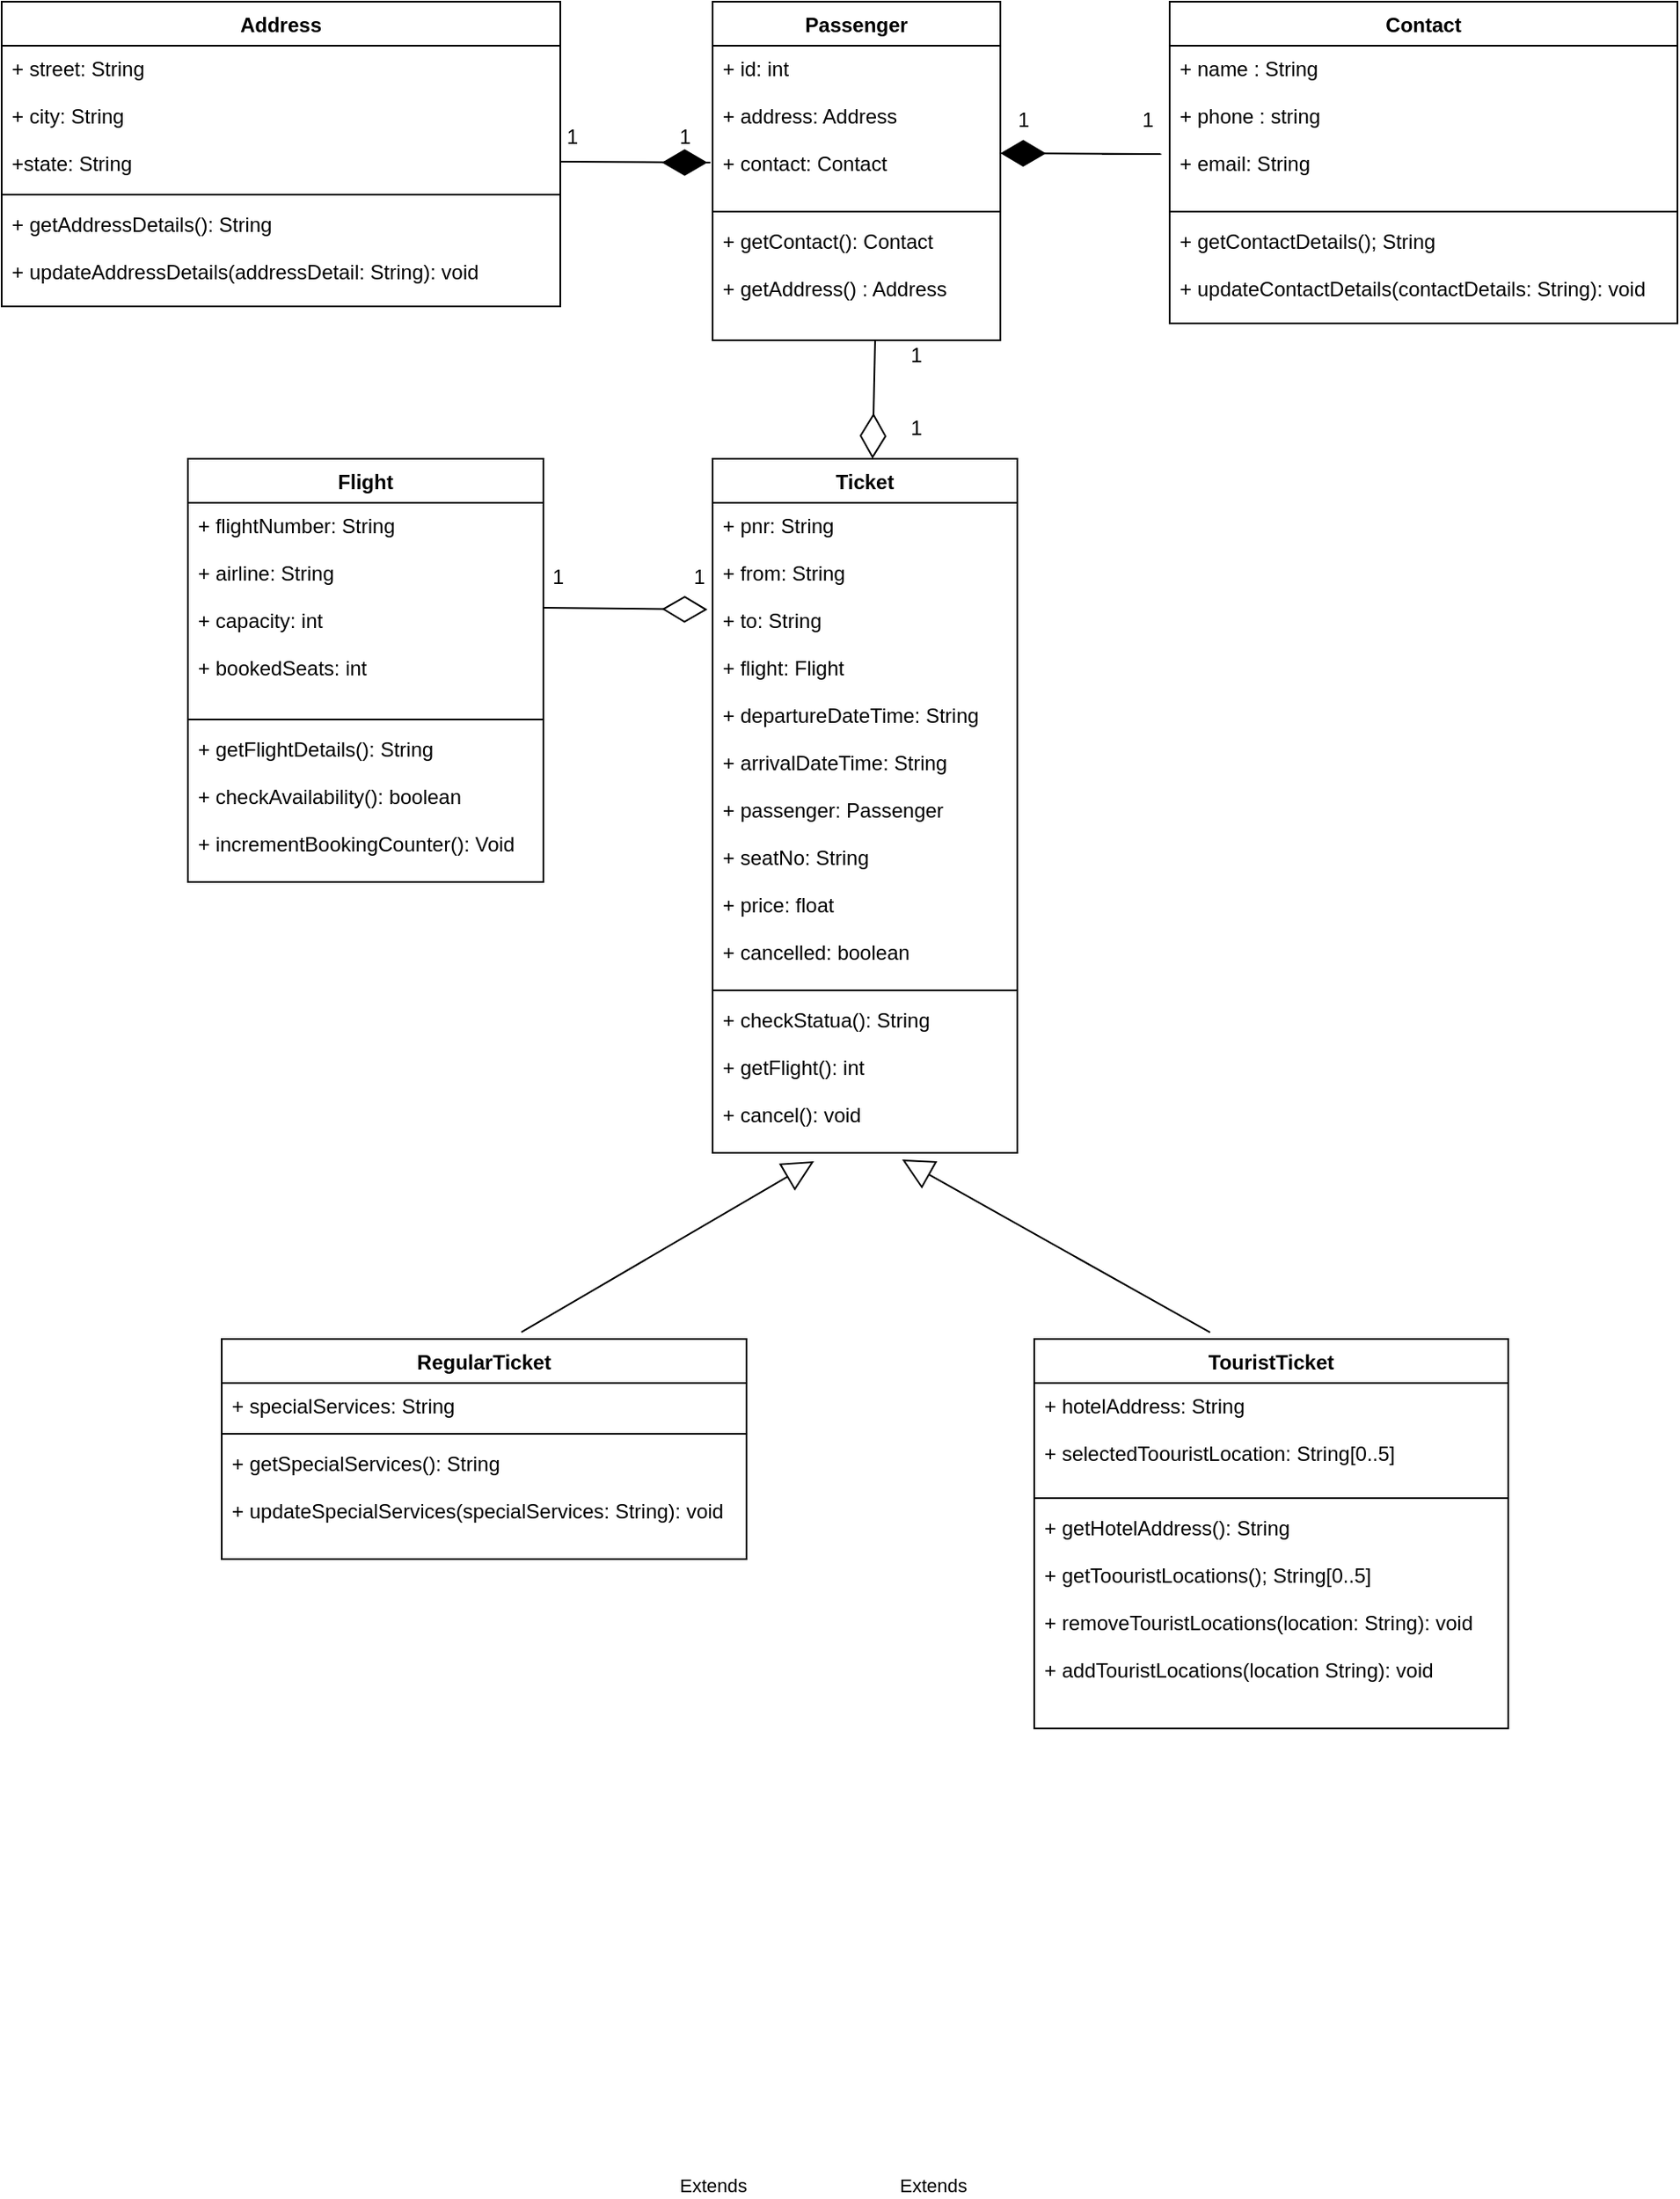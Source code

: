 <mxfile version="14.6.1" type="google"><diagram id="C5RBs43oDa-KdzZeNtuy" name="Page-1"><mxGraphModel dx="918" dy="425" grid="1" gridSize="10" guides="1" tooltips="1" connect="1" arrows="1" fold="1" page="1" pageScale="1" pageWidth="827" pageHeight="1169" math="0" shadow="0"><root><mxCell id="WIyWlLk6GJQsqaUBKTNV-0"/><mxCell id="WIyWlLk6GJQsqaUBKTNV-1" parent="WIyWlLk6GJQsqaUBKTNV-0"/><mxCell id="ctWjMH_qtp1HG3V01RNH-0" value="Address" style="swimlane;fontStyle=1;align=center;verticalAlign=top;childLayout=stackLayout;horizontal=1;startSize=26;horizontalStack=0;resizeParent=1;resizeParentMax=0;resizeLast=0;collapsible=1;marginBottom=0;" vertex="1" parent="WIyWlLk6GJQsqaUBKTNV-1"><mxGeometry x="10" y="50" width="330" height="180" as="geometry"/></mxCell><mxCell id="ctWjMH_qtp1HG3V01RNH-1" value="+ street: String&#10;&#10;+ city: String&#10;&#10;+state: String" style="text;strokeColor=none;fillColor=none;align=left;verticalAlign=top;spacingLeft=4;spacingRight=4;overflow=hidden;rotatable=0;points=[[0,0.5],[1,0.5]];portConstraint=eastwest;" vertex="1" parent="ctWjMH_qtp1HG3V01RNH-0"><mxGeometry y="26" width="330" height="84" as="geometry"/></mxCell><mxCell id="ctWjMH_qtp1HG3V01RNH-2" value="" style="line;strokeWidth=1;fillColor=none;align=left;verticalAlign=middle;spacingTop=-1;spacingLeft=3;spacingRight=3;rotatable=0;labelPosition=right;points=[];portConstraint=eastwest;" vertex="1" parent="ctWjMH_qtp1HG3V01RNH-0"><mxGeometry y="110" width="330" height="8" as="geometry"/></mxCell><mxCell id="ctWjMH_qtp1HG3V01RNH-3" value="+ getAddressDetails(): String&#10;&#10;+ updateAddressDetails(addressDetail: String): void" style="text;strokeColor=none;fillColor=none;align=left;verticalAlign=top;spacingLeft=4;spacingRight=4;overflow=hidden;rotatable=0;points=[[0,0.5],[1,0.5]];portConstraint=eastwest;" vertex="1" parent="ctWjMH_qtp1HG3V01RNH-0"><mxGeometry y="118" width="330" height="62" as="geometry"/></mxCell><mxCell id="ctWjMH_qtp1HG3V01RNH-4" value="Passenger" style="swimlane;fontStyle=1;align=center;verticalAlign=top;childLayout=stackLayout;horizontal=1;startSize=26;horizontalStack=0;resizeParent=1;resizeParentMax=0;resizeLast=0;collapsible=1;marginBottom=0;fontColor=#000000;" vertex="1" parent="WIyWlLk6GJQsqaUBKTNV-1"><mxGeometry x="430" y="50" width="170" height="200" as="geometry"/></mxCell><mxCell id="ctWjMH_qtp1HG3V01RNH-5" value="+ id: int&#10;&#10;+ address: Address&#10;&#10;+ contact: Contact" style="text;strokeColor=none;fillColor=none;align=left;verticalAlign=top;spacingLeft=4;spacingRight=4;overflow=hidden;rotatable=0;points=[[0,0.5],[1,0.5]];portConstraint=eastwest;" vertex="1" parent="ctWjMH_qtp1HG3V01RNH-4"><mxGeometry y="26" width="170" height="94" as="geometry"/></mxCell><mxCell id="ctWjMH_qtp1HG3V01RNH-6" value="" style="line;strokeWidth=1;fillColor=none;align=left;verticalAlign=middle;spacingTop=-1;spacingLeft=3;spacingRight=3;rotatable=0;labelPosition=right;points=[];portConstraint=eastwest;" vertex="1" parent="ctWjMH_qtp1HG3V01RNH-4"><mxGeometry y="120" width="170" height="8" as="geometry"/></mxCell><mxCell id="ctWjMH_qtp1HG3V01RNH-7" value="+ getContact(): Contact&#10;&#10;+ getAddress() : Address" style="text;strokeColor=none;fillColor=none;align=left;verticalAlign=top;spacingLeft=4;spacingRight=4;overflow=hidden;rotatable=0;points=[[0,0.5],[1,0.5]];portConstraint=eastwest;" vertex="1" parent="ctWjMH_qtp1HG3V01RNH-4"><mxGeometry y="128" width="170" height="72" as="geometry"/></mxCell><mxCell id="ctWjMH_qtp1HG3V01RNH-12" value="Contact" style="swimlane;fontStyle=1;align=center;verticalAlign=top;childLayout=stackLayout;horizontal=1;startSize=26;horizontalStack=0;resizeParent=1;resizeParentMax=0;resizeLast=0;collapsible=1;marginBottom=0;fontColor=#000000;" vertex="1" parent="WIyWlLk6GJQsqaUBKTNV-1"><mxGeometry x="700" y="50" width="300" height="190" as="geometry"/></mxCell><mxCell id="ctWjMH_qtp1HG3V01RNH-13" value="+ name : String&#10;&#10;+ phone : string&#10;&#10;+ email: String" style="text;strokeColor=none;fillColor=none;align=left;verticalAlign=top;spacingLeft=4;spacingRight=4;overflow=hidden;rotatable=0;points=[[0,0.5],[1,0.5]];portConstraint=eastwest;" vertex="1" parent="ctWjMH_qtp1HG3V01RNH-12"><mxGeometry y="26" width="300" height="94" as="geometry"/></mxCell><mxCell id="ctWjMH_qtp1HG3V01RNH-14" value="" style="line;strokeWidth=1;fillColor=none;align=left;verticalAlign=middle;spacingTop=-1;spacingLeft=3;spacingRight=3;rotatable=0;labelPosition=right;points=[];portConstraint=eastwest;" vertex="1" parent="ctWjMH_qtp1HG3V01RNH-12"><mxGeometry y="120" width="300" height="8" as="geometry"/></mxCell><mxCell id="ctWjMH_qtp1HG3V01RNH-15" value="+ getContactDetails(); String&#10;&#10;+ updateContactDetails(contactDetails: String): void" style="text;strokeColor=none;fillColor=none;align=left;verticalAlign=top;spacingLeft=4;spacingRight=4;overflow=hidden;rotatable=0;points=[[0,0.5],[1,0.5]];portConstraint=eastwest;" vertex="1" parent="ctWjMH_qtp1HG3V01RNH-12"><mxGeometry y="128" width="300" height="62" as="geometry"/></mxCell><mxCell id="ctWjMH_qtp1HG3V01RNH-16" value="" style="endArrow=diamondThin;endFill=1;endSize=24;html=1;fontColor=#000000;exitX=1;exitY=0.815;exitDx=0;exitDy=0;exitPerimeter=0;" edge="1" parent="WIyWlLk6GJQsqaUBKTNV-1" source="ctWjMH_qtp1HG3V01RNH-1"><mxGeometry width="160" relative="1" as="geometry"><mxPoint x="350" y="144.5" as="sourcePoint"/><mxPoint x="400" y="145" as="targetPoint"/><Array as="points"><mxPoint x="430" y="145"/></Array></mxGeometry></mxCell><mxCell id="ctWjMH_qtp1HG3V01RNH-18" value="" style="endArrow=diamondThin;endFill=1;endSize=24;html=1;fontColor=#000000;exitX=1;exitY=0.815;exitDx=0;exitDy=0;exitPerimeter=0;" edge="1" parent="WIyWlLk6GJQsqaUBKTNV-1"><mxGeometry width="160" relative="1" as="geometry"><mxPoint x="660" y="140.04" as="sourcePoint"/><mxPoint x="600" y="139.5" as="targetPoint"/><Array as="points"><mxPoint x="700" y="140"/></Array></mxGeometry></mxCell><mxCell id="ctWjMH_qtp1HG3V01RNH-19" value="Ticket" style="swimlane;fontStyle=1;align=center;verticalAlign=top;childLayout=stackLayout;horizontal=1;startSize=26;horizontalStack=0;resizeParent=1;resizeParentMax=0;resizeLast=0;collapsible=1;marginBottom=0;fontColor=#000000;" vertex="1" parent="WIyWlLk6GJQsqaUBKTNV-1"><mxGeometry x="430" y="320" width="180" height="410" as="geometry"/></mxCell><mxCell id="ctWjMH_qtp1HG3V01RNH-20" value="+ pnr: String&#10;&#10;+ from: String&#10;&#10;+ to: String&#10;&#10;+ flight: Flight&#10;&#10;+ departureDateTime: String&#10;&#10;+ arrivalDateTime: String&#10;&#10;+ passenger: Passenger&#10;&#10;+ seatNo: String&#10;&#10;+ price: float&#10;&#10;+ cancelled: boolean&#10;&#10;&#10;&#10;&#10;" style="text;strokeColor=none;fillColor=none;align=left;verticalAlign=top;spacingLeft=4;spacingRight=4;overflow=hidden;rotatable=0;points=[[0,0.5],[1,0.5]];portConstraint=eastwest;" vertex="1" parent="ctWjMH_qtp1HG3V01RNH-19"><mxGeometry y="26" width="180" height="284" as="geometry"/></mxCell><mxCell id="ctWjMH_qtp1HG3V01RNH-21" value="" style="line;strokeWidth=1;fillColor=none;align=left;verticalAlign=middle;spacingTop=-1;spacingLeft=3;spacingRight=3;rotatable=0;labelPosition=right;points=[];portConstraint=eastwest;" vertex="1" parent="ctWjMH_qtp1HG3V01RNH-19"><mxGeometry y="310" width="180" height="8" as="geometry"/></mxCell><mxCell id="ctWjMH_qtp1HG3V01RNH-22" value="+ checkStatua(): String&#10;&#10;+ getFlight(): int&#10;&#10;+ cancel(): void" style="text;strokeColor=none;fillColor=none;align=left;verticalAlign=top;spacingLeft=4;spacingRight=4;overflow=hidden;rotatable=0;points=[[0,0.5],[1,0.5]];portConstraint=eastwest;" vertex="1" parent="ctWjMH_qtp1HG3V01RNH-19"><mxGeometry y="318" width="180" height="92" as="geometry"/></mxCell><mxCell id="ctWjMH_qtp1HG3V01RNH-31" value="Flight" style="swimlane;fontStyle=1;align=center;verticalAlign=top;childLayout=stackLayout;horizontal=1;startSize=26;horizontalStack=0;resizeParent=1;resizeParentMax=0;resizeLast=0;collapsible=1;marginBottom=0;fontColor=#000000;" vertex="1" parent="WIyWlLk6GJQsqaUBKTNV-1"><mxGeometry x="120" y="320" width="210" height="250" as="geometry"/></mxCell><mxCell id="ctWjMH_qtp1HG3V01RNH-32" value="+ flightNumber: String&#10;&#10;+ airline: String&#10;&#10;+ capacity: int&#10;&#10;+ bookedSeats: int" style="text;strokeColor=none;fillColor=none;align=left;verticalAlign=top;spacingLeft=4;spacingRight=4;overflow=hidden;rotatable=0;points=[[0,0.5],[1,0.5]];portConstraint=eastwest;" vertex="1" parent="ctWjMH_qtp1HG3V01RNH-31"><mxGeometry y="26" width="210" height="124" as="geometry"/></mxCell><mxCell id="ctWjMH_qtp1HG3V01RNH-33" value="" style="line;strokeWidth=1;fillColor=none;align=left;verticalAlign=middle;spacingTop=-1;spacingLeft=3;spacingRight=3;rotatable=0;labelPosition=right;points=[];portConstraint=eastwest;" vertex="1" parent="ctWjMH_qtp1HG3V01RNH-31"><mxGeometry y="150" width="210" height="8" as="geometry"/></mxCell><mxCell id="ctWjMH_qtp1HG3V01RNH-34" value="+ getFlightDetails(): String&#10;&#10;+ checkAvailability(): boolean&#10;&#10;+ incrementBookingCounter(): Void" style="text;strokeColor=none;fillColor=none;align=left;verticalAlign=top;spacingLeft=4;spacingRight=4;overflow=hidden;rotatable=0;points=[[0,0.5],[1,0.5]];portConstraint=eastwest;" vertex="1" parent="ctWjMH_qtp1HG3V01RNH-31"><mxGeometry y="158" width="210" height="92" as="geometry"/></mxCell><mxCell id="ctWjMH_qtp1HG3V01RNH-38" value="" style="endArrow=diamondThin;endFill=0;endSize=24;html=1;exitX=1;exitY=0.5;exitDx=0;exitDy=0;entryX=-0.017;entryY=0.222;entryDx=0;entryDy=0;entryPerimeter=0;" edge="1" parent="WIyWlLk6GJQsqaUBKTNV-1" source="ctWjMH_qtp1HG3V01RNH-32" target="ctWjMH_qtp1HG3V01RNH-20"><mxGeometry width="160" relative="1" as="geometry"><mxPoint x="300" y="410" as="sourcePoint"/><mxPoint x="460" y="410" as="targetPoint"/></mxGeometry></mxCell><mxCell id="ctWjMH_qtp1HG3V01RNH-41" value="" style="endArrow=diamondThin;endFill=0;endSize=24;html=1;" edge="1" parent="WIyWlLk6GJQsqaUBKTNV-1" target="ctWjMH_qtp1HG3V01RNH-19"><mxGeometry width="160" relative="1" as="geometry"><mxPoint x="526" y="250" as="sourcePoint"/><mxPoint x="590" y="360" as="targetPoint"/><Array as="points"/></mxGeometry></mxCell><mxCell id="ctWjMH_qtp1HG3V01RNH-42" value="RegularTicket" style="swimlane;fontStyle=1;align=center;verticalAlign=top;childLayout=stackLayout;horizontal=1;startSize=26;horizontalStack=0;resizeParent=1;resizeParentMax=0;resizeLast=0;collapsible=1;marginBottom=0;fontColor=#000000;" vertex="1" parent="WIyWlLk6GJQsqaUBKTNV-1"><mxGeometry x="140" y="840" width="310" height="130" as="geometry"/></mxCell><mxCell id="ctWjMH_qtp1HG3V01RNH-43" value="+ specialServices: String" style="text;strokeColor=none;fillColor=none;align=left;verticalAlign=top;spacingLeft=4;spacingRight=4;overflow=hidden;rotatable=0;points=[[0,0.5],[1,0.5]];portConstraint=eastwest;" vertex="1" parent="ctWjMH_qtp1HG3V01RNH-42"><mxGeometry y="26" width="310" height="26" as="geometry"/></mxCell><mxCell id="ctWjMH_qtp1HG3V01RNH-44" value="" style="line;strokeWidth=1;fillColor=none;align=left;verticalAlign=middle;spacingTop=-1;spacingLeft=3;spacingRight=3;rotatable=0;labelPosition=right;points=[];portConstraint=eastwest;" vertex="1" parent="ctWjMH_qtp1HG3V01RNH-42"><mxGeometry y="52" width="310" height="8" as="geometry"/></mxCell><mxCell id="ctWjMH_qtp1HG3V01RNH-45" value="+ getSpecialServices(): String&#10;&#10;+ updateSpecialServices(specialServices: String): void" style="text;strokeColor=none;fillColor=none;align=left;verticalAlign=top;spacingLeft=4;spacingRight=4;overflow=hidden;rotatable=0;points=[[0,0.5],[1,0.5]];portConstraint=eastwest;" vertex="1" parent="ctWjMH_qtp1HG3V01RNH-42"><mxGeometry y="60" width="310" height="70" as="geometry"/></mxCell><mxCell id="ctWjMH_qtp1HG3V01RNH-46" value="TouristTicket" style="swimlane;fontStyle=1;align=center;verticalAlign=top;childLayout=stackLayout;horizontal=1;startSize=26;horizontalStack=0;resizeParent=1;resizeParentMax=0;resizeLast=0;collapsible=1;marginBottom=0;fontColor=#000000;" vertex="1" parent="WIyWlLk6GJQsqaUBKTNV-1"><mxGeometry x="620" y="840" width="280" height="230" as="geometry"/></mxCell><mxCell id="ctWjMH_qtp1HG3V01RNH-47" value="+ hotelAddress: String&#10;&#10;+ selectedToouristLocation: String[0..5]" style="text;strokeColor=none;fillColor=none;align=left;verticalAlign=top;spacingLeft=4;spacingRight=4;overflow=hidden;rotatable=0;points=[[0,0.5],[1,0.5]];portConstraint=eastwest;" vertex="1" parent="ctWjMH_qtp1HG3V01RNH-46"><mxGeometry y="26" width="280" height="64" as="geometry"/></mxCell><mxCell id="ctWjMH_qtp1HG3V01RNH-48" value="" style="line;strokeWidth=1;fillColor=none;align=left;verticalAlign=middle;spacingTop=-1;spacingLeft=3;spacingRight=3;rotatable=0;labelPosition=right;points=[];portConstraint=eastwest;" vertex="1" parent="ctWjMH_qtp1HG3V01RNH-46"><mxGeometry y="90" width="280" height="8" as="geometry"/></mxCell><mxCell id="ctWjMH_qtp1HG3V01RNH-49" value="+ getHotelAddress(): String&#10;&#10;+ getToouristLocations(); String[0..5]&#10;&#10;+ removeTouristLocations(location: String): void&#10;&#10;+ addTouristLocations(location String): void" style="text;strokeColor=none;fillColor=none;align=left;verticalAlign=top;spacingLeft=4;spacingRight=4;overflow=hidden;rotatable=0;points=[[0,0.5],[1,0.5]];portConstraint=eastwest;" vertex="1" parent="ctWjMH_qtp1HG3V01RNH-46"><mxGeometry y="98" width="280" height="132" as="geometry"/></mxCell><mxCell id="ctWjMH_qtp1HG3V01RNH-58" value="Extends" style="endArrow=block;endSize=16;endFill=0;html=1;entryX=0.333;entryY=1.054;entryDx=0;entryDy=0;entryPerimeter=0;exitX=0.571;exitY=-0.031;exitDx=0;exitDy=0;exitPerimeter=0;" edge="1" parent="WIyWlLk6GJQsqaUBKTNV-1" source="ctWjMH_qtp1HG3V01RNH-42" target="ctWjMH_qtp1HG3V01RNH-22"><mxGeometry x="-1" y="-517" width="160" relative="1" as="geometry"><mxPoint x="350" y="800" as="sourcePoint"/><mxPoint x="510" y="800" as="targetPoint"/><mxPoint x="-148" y="58" as="offset"/></mxGeometry></mxCell><mxCell id="ctWjMH_qtp1HG3V01RNH-59" value="Extends" style="endArrow=block;endSize=16;endFill=0;html=1;entryX=0.622;entryY=1.043;entryDx=0;entryDy=0;entryPerimeter=0;exitX=0.371;exitY=-0.017;exitDx=0;exitDy=0;exitPerimeter=0;" edge="1" parent="WIyWlLk6GJQsqaUBKTNV-1" source="ctWjMH_qtp1HG3V01RNH-46" target="ctWjMH_qtp1HG3V01RNH-22"><mxGeometry x="-1" y="530" width="160" relative="1" as="geometry"><mxPoint x="700" y="800" as="sourcePoint"/><mxPoint x="540" y="800" as="targetPoint"/><mxPoint x="96" y="42" as="offset"/></mxGeometry></mxCell><mxCell id="ctWjMH_qtp1HG3V01RNH-60" value="1&amp;nbsp; &amp;nbsp; &amp;nbsp; &amp;nbsp; &amp;nbsp; &amp;nbsp; &amp;nbsp; &amp;nbsp; &amp;nbsp; 1" style="text;html=1;resizable=0;autosize=1;align=center;verticalAlign=middle;points=[];fillColor=none;strokeColor=none;rounded=0;fontColor=#000000;" vertex="1" parent="WIyWlLk6GJQsqaUBKTNV-1"><mxGeometry x="335" y="120" width="90" height="20" as="geometry"/></mxCell><mxCell id="ctWjMH_qtp1HG3V01RNH-62" value="1&amp;nbsp; &amp;nbsp; &amp;nbsp; &amp;nbsp; &amp;nbsp; &amp;nbsp; &amp;nbsp; &amp;nbsp; &amp;nbsp; &amp;nbsp; 1" style="text;html=1;resizable=0;autosize=1;align=center;verticalAlign=middle;points=[];fillColor=none;strokeColor=none;rounded=0;fontColor=#000000;" vertex="1" parent="WIyWlLk6GJQsqaUBKTNV-1"><mxGeometry x="600" y="110" width="100" height="20" as="geometry"/></mxCell><mxCell id="ctWjMH_qtp1HG3V01RNH-63" value="1&amp;nbsp; &amp;nbsp; &amp;nbsp; &amp;nbsp; &amp;nbsp; &amp;nbsp; &amp;nbsp; &amp;nbsp; &amp;nbsp; &amp;nbsp; &amp;nbsp; &amp;nbsp;1" style="text;html=1;resizable=0;autosize=1;align=center;verticalAlign=middle;points=[];fillColor=none;strokeColor=none;rounded=0;fontColor=#000000;" vertex="1" parent="WIyWlLk6GJQsqaUBKTNV-1"><mxGeometry x="325" y="380" width="110" height="20" as="geometry"/></mxCell><mxCell id="ctWjMH_qtp1HG3V01RNH-67" value="1&lt;br&gt;&lt;br&gt;&lt;br&gt;1" style="text;html=1;resizable=0;autosize=1;align=center;verticalAlign=middle;points=[];fillColor=none;strokeColor=none;rounded=0;fontColor=#000000;rotation=0;" vertex="1" parent="WIyWlLk6GJQsqaUBKTNV-1"><mxGeometry x="540" y="250" width="20" height="60" as="geometry"/></mxCell></root></mxGraphModel></diagram></mxfile>